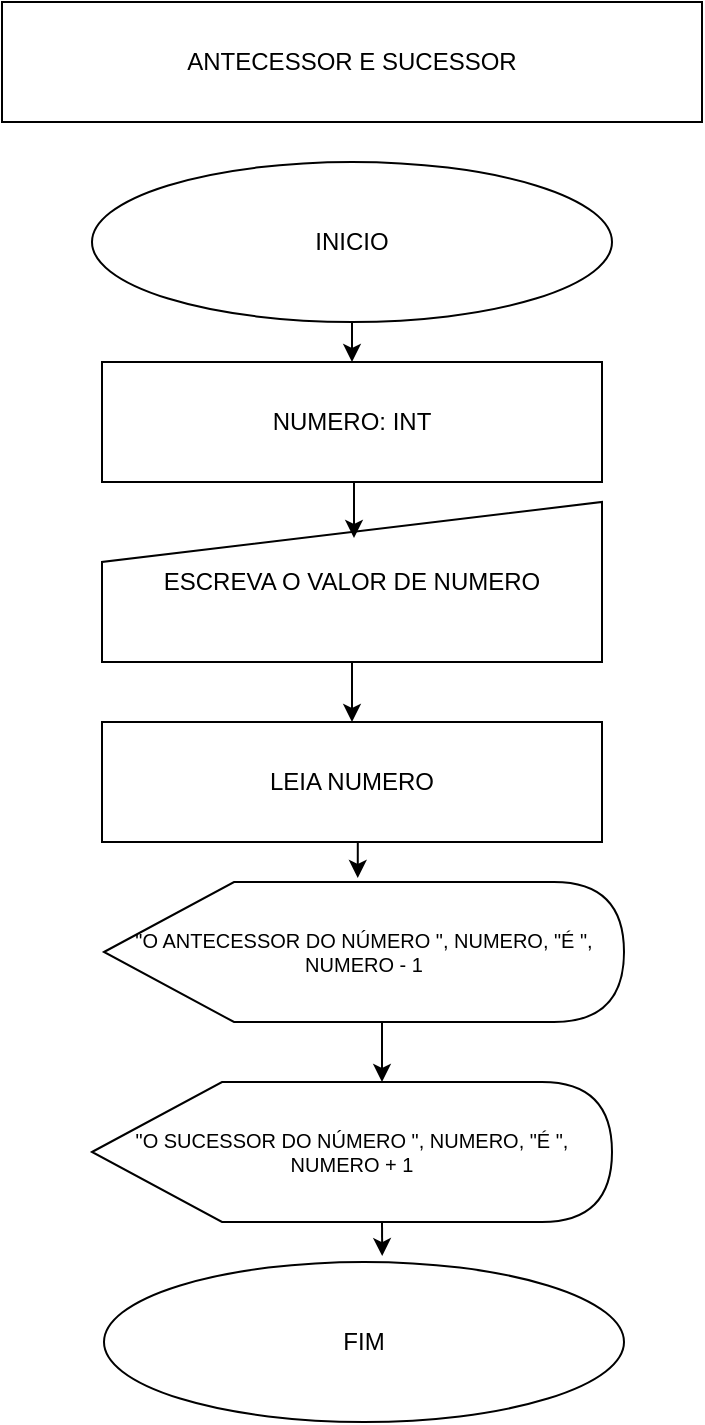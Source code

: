 <mxfile version="24.7.13">
  <diagram name="Página-1" id="qihxvgWzMPJ05p4WYAWs">
    <mxGraphModel dx="1426" dy="749" grid="1" gridSize="10" guides="1" tooltips="1" connect="1" arrows="1" fold="1" page="1" pageScale="1" pageWidth="827" pageHeight="1169" math="0" shadow="0">
      <root>
        <mxCell id="0" />
        <mxCell id="1" parent="0" />
        <mxCell id="Zz7lqHkgqW2Vnof2PBcP-1" value="ANTECESSOR E SUCESSOR" style="rounded=0;whiteSpace=wrap;html=1;" vertex="1" parent="1">
          <mxGeometry x="239" width="350" height="60" as="geometry" />
        </mxCell>
        <mxCell id="Zz7lqHkgqW2Vnof2PBcP-11" style="edgeStyle=orthogonalEdgeStyle;rounded=0;orthogonalLoop=1;jettySize=auto;html=1;exitX=0.5;exitY=1;exitDx=0;exitDy=0;entryX=0.5;entryY=0;entryDx=0;entryDy=0;" edge="1" parent="1" source="Zz7lqHkgqW2Vnof2PBcP-2" target="Zz7lqHkgqW2Vnof2PBcP-3">
          <mxGeometry relative="1" as="geometry" />
        </mxCell>
        <mxCell id="Zz7lqHkgqW2Vnof2PBcP-2" value="INICIO" style="ellipse;whiteSpace=wrap;html=1;" vertex="1" parent="1">
          <mxGeometry x="284" y="80" width="260" height="80" as="geometry" />
        </mxCell>
        <mxCell id="Zz7lqHkgqW2Vnof2PBcP-3" value="NUMERO: INT" style="rounded=0;whiteSpace=wrap;html=1;" vertex="1" parent="1">
          <mxGeometry x="289" y="180" width="250" height="60" as="geometry" />
        </mxCell>
        <mxCell id="Zz7lqHkgqW2Vnof2PBcP-13" style="edgeStyle=orthogonalEdgeStyle;rounded=0;orthogonalLoop=1;jettySize=auto;html=1;exitX=0.5;exitY=1;exitDx=0;exitDy=0;entryX=0.5;entryY=0;entryDx=0;entryDy=0;" edge="1" parent="1" source="Zz7lqHkgqW2Vnof2PBcP-4" target="Zz7lqHkgqW2Vnof2PBcP-5">
          <mxGeometry relative="1" as="geometry" />
        </mxCell>
        <mxCell id="Zz7lqHkgqW2Vnof2PBcP-4" value="ESCREVA O VALOR DE NUMERO" style="shape=manualInput;whiteSpace=wrap;html=1;" vertex="1" parent="1">
          <mxGeometry x="289" y="250" width="250" height="80" as="geometry" />
        </mxCell>
        <mxCell id="Zz7lqHkgqW2Vnof2PBcP-5" value="LEIA NUMERO" style="rounded=0;whiteSpace=wrap;html=1;" vertex="1" parent="1">
          <mxGeometry x="289" y="360" width="250" height="60" as="geometry" />
        </mxCell>
        <mxCell id="Zz7lqHkgqW2Vnof2PBcP-7" value="&quot;O ANTECESSOR DO NÚMERO &quot;, NUMERO, &quot;É &quot;, NUMERO - 1" style="shape=display;whiteSpace=wrap;html=1;align=center;verticalAlign=middle;fontSize=10;" vertex="1" parent="1">
          <mxGeometry x="290" y="440" width="260" height="70" as="geometry" />
        </mxCell>
        <mxCell id="Zz7lqHkgqW2Vnof2PBcP-9" value="&quot;O SUCESSOR DO NÚMERO &quot;, NUMERO, &quot;É &quot;, NUMERO + 1" style="shape=display;whiteSpace=wrap;html=1;align=center;verticalAlign=middle;fontSize=10;" vertex="1" parent="1">
          <mxGeometry x="284" y="540" width="260" height="70" as="geometry" />
        </mxCell>
        <mxCell id="Zz7lqHkgqW2Vnof2PBcP-10" value="FIM" style="ellipse;whiteSpace=wrap;html=1;" vertex="1" parent="1">
          <mxGeometry x="290" y="630" width="260" height="80" as="geometry" />
        </mxCell>
        <mxCell id="Zz7lqHkgqW2Vnof2PBcP-12" style="edgeStyle=orthogonalEdgeStyle;rounded=0;orthogonalLoop=1;jettySize=auto;html=1;exitX=0.5;exitY=1;exitDx=0;exitDy=0;entryX=0.504;entryY=0.225;entryDx=0;entryDy=0;entryPerimeter=0;" edge="1" parent="1" source="Zz7lqHkgqW2Vnof2PBcP-3" target="Zz7lqHkgqW2Vnof2PBcP-4">
          <mxGeometry relative="1" as="geometry" />
        </mxCell>
        <mxCell id="Zz7lqHkgqW2Vnof2PBcP-14" style="edgeStyle=orthogonalEdgeStyle;rounded=0;orthogonalLoop=1;jettySize=auto;html=1;exitX=0.5;exitY=1;exitDx=0;exitDy=0;entryX=0.488;entryY=-0.029;entryDx=0;entryDy=0;entryPerimeter=0;" edge="1" parent="1" source="Zz7lqHkgqW2Vnof2PBcP-5" target="Zz7lqHkgqW2Vnof2PBcP-7">
          <mxGeometry relative="1" as="geometry" />
        </mxCell>
        <mxCell id="Zz7lqHkgqW2Vnof2PBcP-15" style="edgeStyle=orthogonalEdgeStyle;rounded=0;orthogonalLoop=1;jettySize=auto;html=1;exitX=0;exitY=0;exitDx=145;exitDy=70;exitPerimeter=0;entryX=0;entryY=0;entryDx=145;entryDy=0;entryPerimeter=0;" edge="1" parent="1" source="Zz7lqHkgqW2Vnof2PBcP-7" target="Zz7lqHkgqW2Vnof2PBcP-9">
          <mxGeometry relative="1" as="geometry" />
        </mxCell>
        <mxCell id="Zz7lqHkgqW2Vnof2PBcP-16" style="edgeStyle=orthogonalEdgeStyle;rounded=0;orthogonalLoop=1;jettySize=auto;html=1;exitX=0;exitY=0;exitDx=145;exitDy=70;exitPerimeter=0;entryX=0.535;entryY=-0.037;entryDx=0;entryDy=0;entryPerimeter=0;" edge="1" parent="1" source="Zz7lqHkgqW2Vnof2PBcP-9" target="Zz7lqHkgqW2Vnof2PBcP-10">
          <mxGeometry relative="1" as="geometry" />
        </mxCell>
      </root>
    </mxGraphModel>
  </diagram>
</mxfile>
